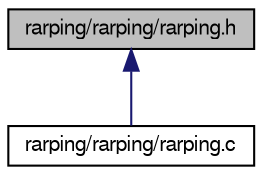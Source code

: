 digraph G
{
  bgcolor="transparent";
  edge [fontname="FreeSans",fontsize=10,labelfontname="FreeSans",labelfontsize=10];
  node [fontname="FreeSans",fontsize=10,shape=record];
  Node1 [label="rarping/rarping/rarping.h",height=0.2,width=0.4,color="black", fillcolor="grey75", style="filled" fontcolor="black"];
  Node1 -> Node2 [dir=back,color="midnightblue",fontsize=10,style="solid",fontname="FreeSans"];
  Node2 [label="rarping/rarping/rarping.c",height=0.2,width=0.4,color="black",URL="$rarping_8c.html",tooltip="Rarping - send RARP REQUEST to a neighbour host."];
}
